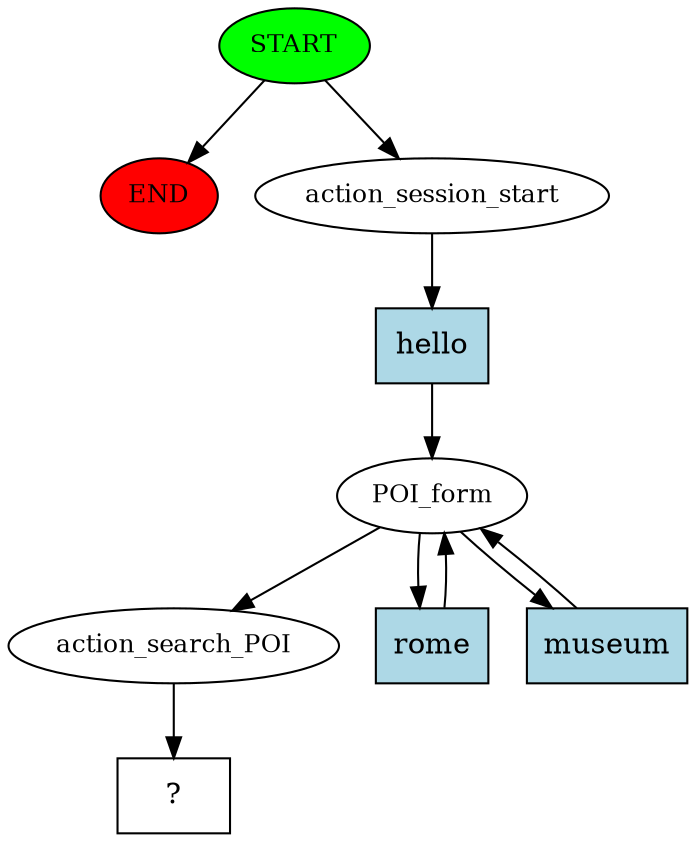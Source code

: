 digraph  {
0 [class="start active", fillcolor=green, fontsize=12, label=START, style=filled];
"-1" [class=end, fillcolor=red, fontsize=12, label=END, style=filled];
1 [class=active, fontsize=12, label=action_session_start];
2 [class=active, fontsize=12, label=POI_form];
5 [class=active, fontsize=12, label=action_search_POI];
6 [class="intent dashed active", label="  ?  ", shape=rect];
7 [class="intent active", fillcolor=lightblue, label=hello, shape=rect, style=filled];
8 [class="intent active", fillcolor=lightblue, label=rome, shape=rect, style=filled];
9 [class="intent active", fillcolor=lightblue, label=museum, shape=rect, style=filled];
0 -> "-1"  [class="", key=NONE, label=""];
0 -> 1  [class=active, key=NONE, label=""];
1 -> 7  [class=active, key=0];
2 -> 5  [class=active, key=NONE, label=""];
2 -> 8  [class=active, key=0];
2 -> 9  [class=active, key=0];
5 -> 6  [class=active, key=NONE, label=""];
7 -> 2  [class=active, key=0];
8 -> 2  [class=active, key=0];
9 -> 2  [class=active, key=0];
}
